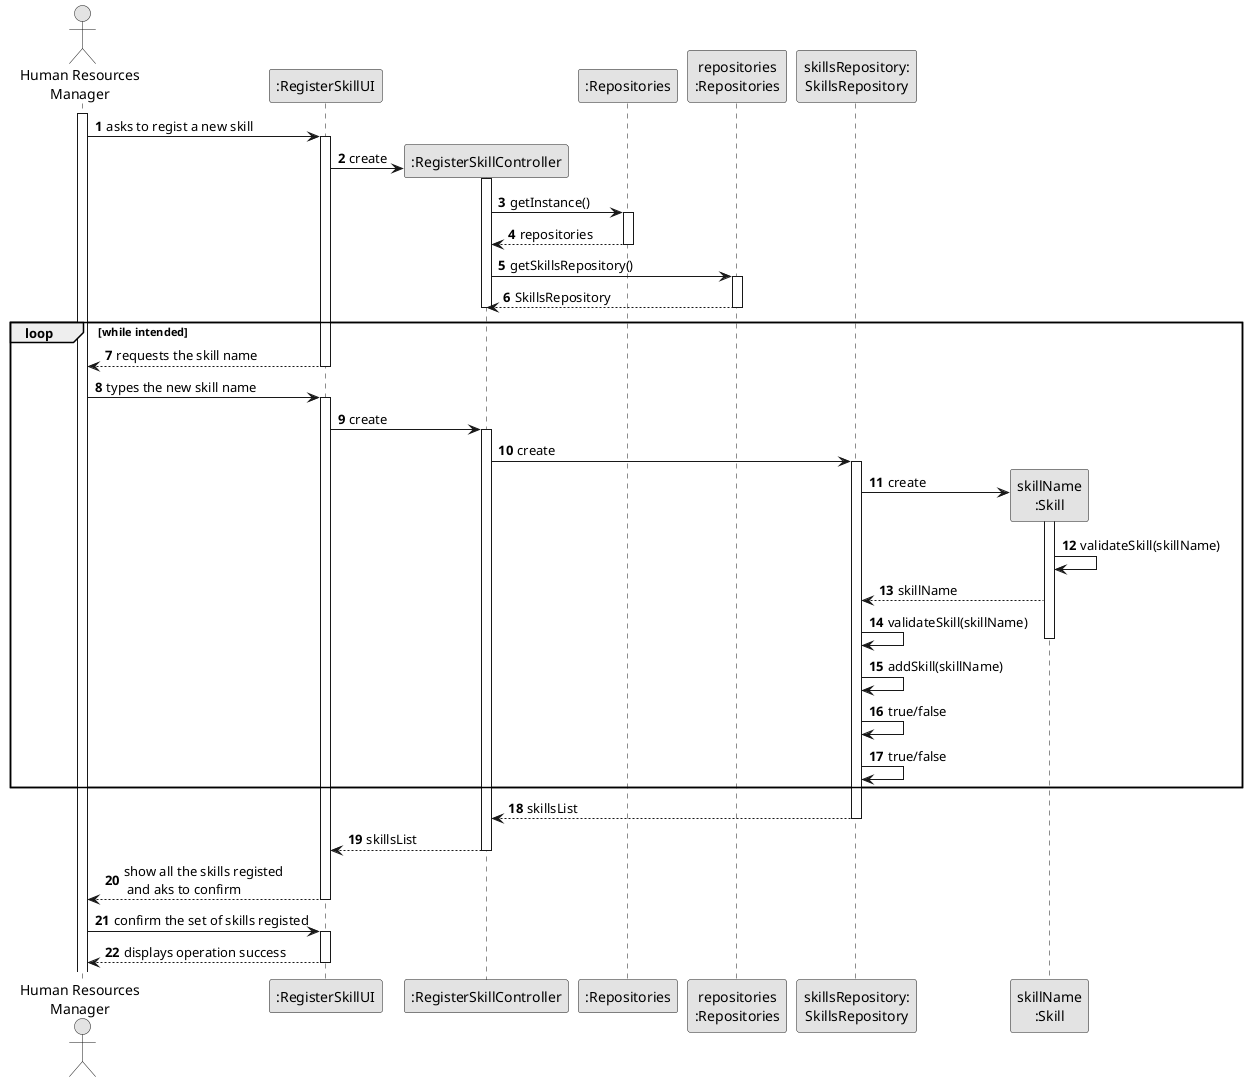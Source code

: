 @startuml
skinparam monochrome true
skinparam packageStyle rectangle
skinparam shadowing false

actor "Human Resources\nManager" as HRM
participant ":RegisterSkillUI" as UI
participant ":RegisterSkillController" as CTRL
participant ":Repositories" as RepositorySingleton
participant "repositories\n:Repositories" as PLAT
participant "skillsRepository:\nSkillsRepository" as SkillsRepository
participant "skillName\n:Skill" as TAREFA

autonumber 1

activate HRM

    HRM -> UI : asks to regist a new skill
    activate UI

        UI -> CTRL** : create

        activate CTRL

        CTRL -> RepositorySingleton : getInstance()
        activate RepositorySingleton

            RepositorySingleton --> CTRL: repositories
        deactivate RepositorySingleton

        CTRL -> PLAT : getSkillsRepository()
        activate PLAT

            PLAT --> CTRL: SkillsRepository
        deactivate PLAT

        deactivate CTRL

    loop while intended
            UI --> HRM : requests the skill name
        deactivate UI

            HRM -> UI : types the new skill name
        activate UI

            UI -> CTRL: create
        activate CTRL

            CTRL -> SkillsRepository : create
        activate SkillsRepository

            SkillsRepository -> TAREFA**: create
        activate TAREFA

        TAREFA -> TAREFA: validateSkill(skillName)

        TAREFA --> SkillsRepository : skillName
        SkillsRepository -> SkillsRepository: validateSkill(skillName)
        deactivate TAREFA
        SkillsRepository -> SkillsRepository: addSkill(skillName)
        SkillsRepository -> SkillsRepository: true/false
        SkillsRepository -> SkillsRepository: true/false


    end

    SkillsRepository --> CTRL : skillsList
    deactivate SkillsRepository

    CTRL --> UI : skillsList
    deactivate CTRL

    UI --> HRM : show all the skills registed\n and aks to confirm

    deactivate CTRL
    deactivate UI

    HRM -> UI : confirm the set of skills registed
    activate UI

    UI --> HRM : displays operation success
    deactivate UI


@enduml

